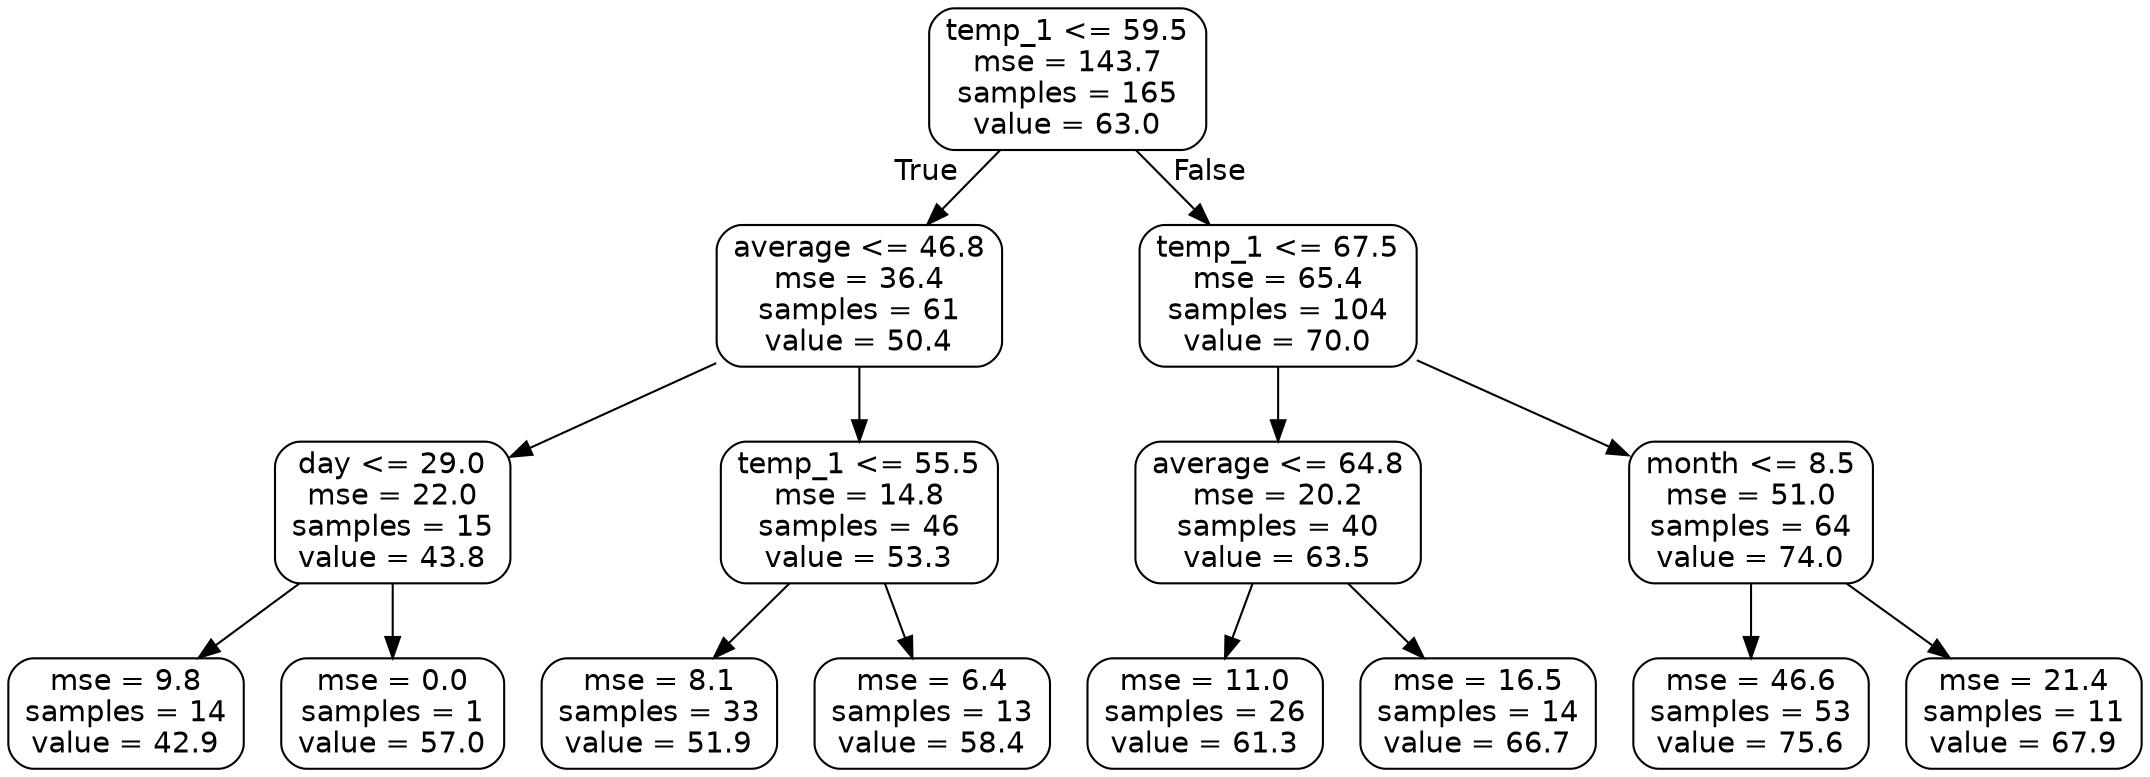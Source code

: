 digraph Tree {
node [shape=box, style="rounded", color="black", fontname=helvetica] ;
edge [fontname=helvetica] ;
0 [label="temp_1 <= 59.5\nmse = 143.7\nsamples = 165\nvalue = 63.0"] ;
1 [label="average <= 46.8\nmse = 36.4\nsamples = 61\nvalue = 50.4"] ;
0 -> 1 [labeldistance=2.5, labelangle=45, headlabel="True"] ;
2 [label="day <= 29.0\nmse = 22.0\nsamples = 15\nvalue = 43.8"] ;
1 -> 2 ;
3 [label="mse = 9.8\nsamples = 14\nvalue = 42.9"] ;
2 -> 3 ;
4 [label="mse = 0.0\nsamples = 1\nvalue = 57.0"] ;
2 -> 4 ;
5 [label="temp_1 <= 55.5\nmse = 14.8\nsamples = 46\nvalue = 53.3"] ;
1 -> 5 ;
6 [label="mse = 8.1\nsamples = 33\nvalue = 51.9"] ;
5 -> 6 ;
7 [label="mse = 6.4\nsamples = 13\nvalue = 58.4"] ;
5 -> 7 ;
8 [label="temp_1 <= 67.5\nmse = 65.4\nsamples = 104\nvalue = 70.0"] ;
0 -> 8 [labeldistance=2.5, labelangle=-45, headlabel="False"] ;
9 [label="average <= 64.8\nmse = 20.2\nsamples = 40\nvalue = 63.5"] ;
8 -> 9 ;
10 [label="mse = 11.0\nsamples = 26\nvalue = 61.3"] ;
9 -> 10 ;
11 [label="mse = 16.5\nsamples = 14\nvalue = 66.7"] ;
9 -> 11 ;
12 [label="month <= 8.5\nmse = 51.0\nsamples = 64\nvalue = 74.0"] ;
8 -> 12 ;
13 [label="mse = 46.6\nsamples = 53\nvalue = 75.6"] ;
12 -> 13 ;
14 [label="mse = 21.4\nsamples = 11\nvalue = 67.9"] ;
12 -> 14 ;
}
